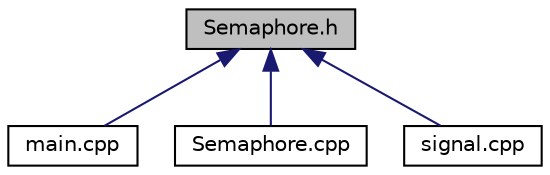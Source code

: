 digraph "Semaphore.h"
{
 // LATEX_PDF_SIZE
  edge [fontname="Helvetica",fontsize="10",labelfontname="Helvetica",labelfontsize="10"];
  node [fontname="Helvetica",fontsize="10",shape=record];
  Node1 [label="Semaphore.h",height=0.2,width=0.4,color="black", fillcolor="grey75", style="filled", fontcolor="black",tooltip=" "];
  Node1 -> Node2 [dir="back",color="midnightblue",fontsize="10",style="solid"];
  Node2 [label="main.cpp",height=0.2,width=0.4,color="black", fillcolor="white", style="filled",URL="$main_8cpp.html",tooltip=" "];
  Node1 -> Node3 [dir="back",color="midnightblue",fontsize="10",style="solid"];
  Node3 [label="Semaphore.cpp",height=0.2,width=0.4,color="black", fillcolor="white", style="filled",URL="$Semaphore_8cpp.html",tooltip=" "];
  Node1 -> Node4 [dir="back",color="midnightblue",fontsize="10",style="solid"];
  Node4 [label="signal.cpp",height=0.2,width=0.4,color="black", fillcolor="white", style="filled",URL="$signal_8cpp.html",tooltip=" "];
}
